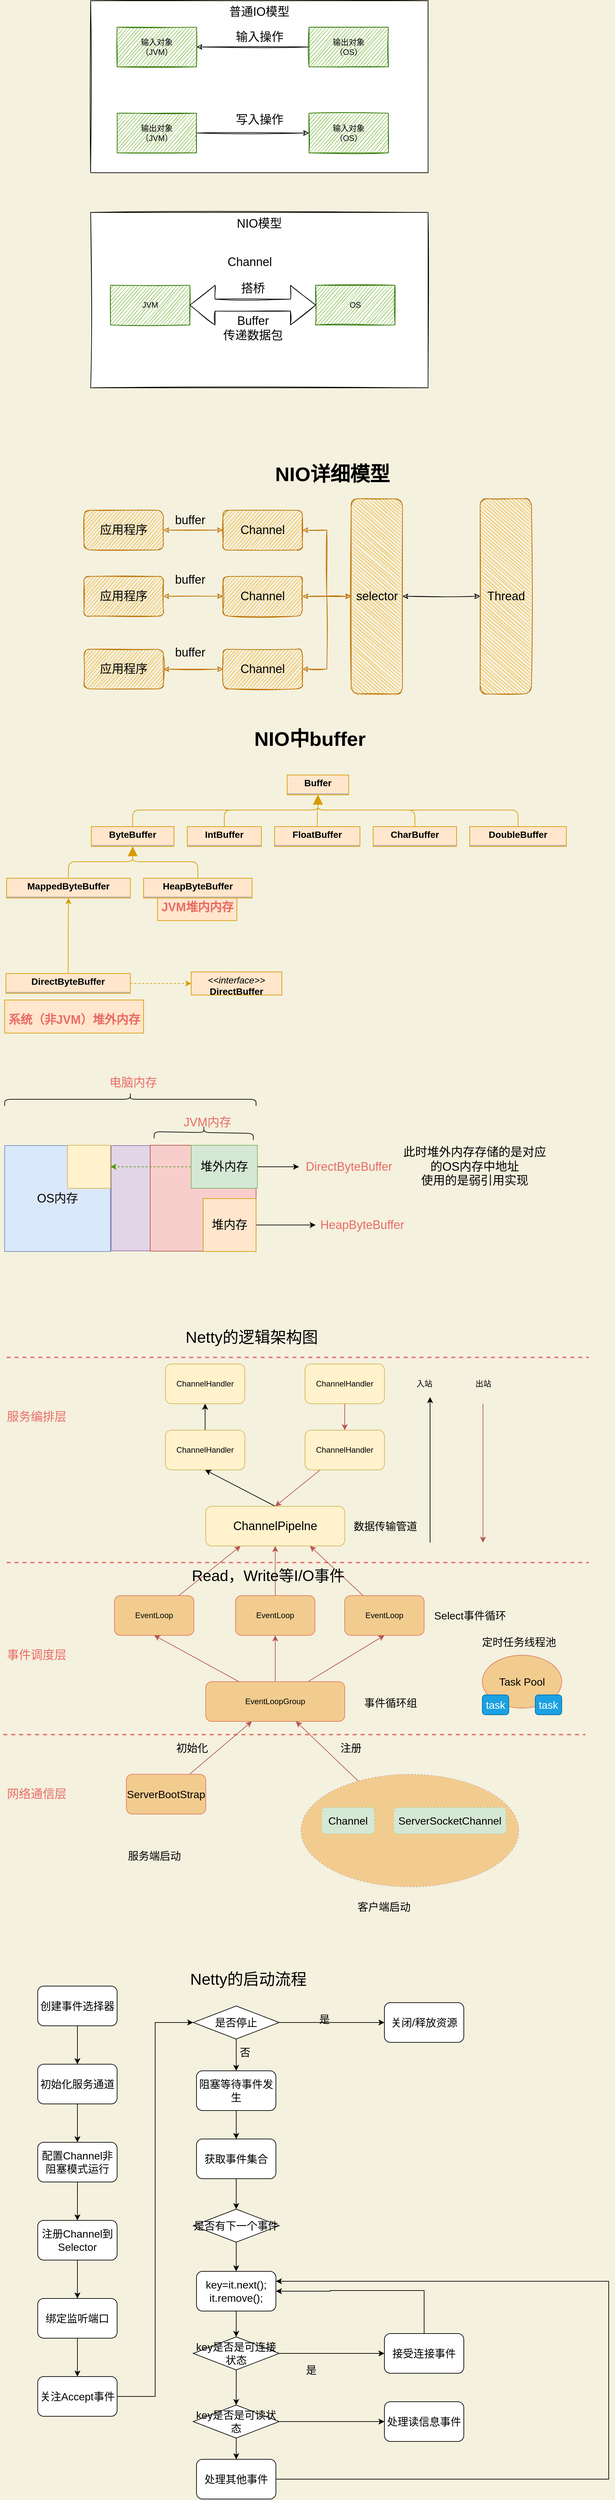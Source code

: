 <mxfile version="19.0.3" type="device"><diagram id="fQZow_T4f2E9j6Ig9WYg" name="第 1 页"><mxGraphModel dx="2889" dy="857" grid="1" gridSize="10" guides="1" tooltips="1" connect="1" arrows="1" fold="1" page="1" pageScale="1" pageWidth="827" pageHeight="1169" background="#F4F1DE" math="0" shadow="0"><root><mxCell id="0"/><mxCell id="1" parent="0"/><mxCell id="vUKK34c6OxPMg2ZiA1aY-47" value="NIO模型" style="rounded=0;whiteSpace=wrap;html=1;labelBackgroundColor=none;labelBorderColor=none;sketch=1;fontFamily=Helvetica;fontSize=18;fontColor=#000000;fillColor=default;gradientColor=#ffffff;verticalAlign=top;" parent="1" vertex="1"><mxGeometry x="-233" y="430" width="510" height="265" as="geometry"/></mxCell><mxCell id="vUKK34c6OxPMg2ZiA1aY-34" value="普通IO模型" style="rounded=0;whiteSpace=wrap;html=1;labelBackgroundColor=none;labelBorderColor=none;sketch=1;fontFamily=Helvetica;fontSize=18;fontColor=#000000;fillColor=default;gradientColor=#ffffff;verticalAlign=top;" parent="1" vertex="1"><mxGeometry x="-233" y="110" width="510" height="260" as="geometry"/></mxCell><mxCell id="vUKK34c6OxPMg2ZiA1aY-24" value="&lt;font color=&quot;#000000&quot;&gt;输入对象&lt;br&gt;（JVM）&lt;br&gt;&lt;/font&gt;" style="whiteSpace=wrap;html=1;sketch=1;fillColor=#60a917;strokeColor=#2D7600;fontColor=#ffffff;" parent="1" vertex="1"><mxGeometry x="-193" y="150" width="120" height="60" as="geometry"/></mxCell><mxCell id="vUKK34c6OxPMg2ZiA1aY-26" value="&lt;font color=&quot;#000000&quot;&gt;输入对象&lt;br&gt;（OS）&lt;br&gt;&lt;/font&gt;" style="whiteSpace=wrap;html=1;sketch=1;fillColor=#60a917;strokeColor=#2D7600;fontColor=#ffffff;" parent="1" vertex="1"><mxGeometry x="97" y="280" width="120" height="60" as="geometry"/></mxCell><mxCell id="vUKK34c6OxPMg2ZiA1aY-31" style="edgeStyle=orthogonalEdgeStyle;rounded=0;sketch=1;orthogonalLoop=1;jettySize=auto;html=1;entryX=0;entryY=0.5;entryDx=0;entryDy=0;fontFamily=Helvetica;fontColor=#000000;" parent="1" source="vUKK34c6OxPMg2ZiA1aY-27" target="vUKK34c6OxPMg2ZiA1aY-26" edge="1"><mxGeometry relative="1" as="geometry"/></mxCell><mxCell id="vUKK34c6OxPMg2ZiA1aY-27" value="输出对象&lt;br&gt;（JVM）" style="whiteSpace=wrap;html=1;sketch=1;fillColor=#60a917;strokeColor=#2D7600;fontColor=#000000;fontFamily=Helvetica;verticalAlign=middle;labelBorderColor=none;labelBackgroundColor=none;" parent="1" vertex="1"><mxGeometry x="-193" y="280" width="120" height="60" as="geometry"/></mxCell><mxCell id="vUKK34c6OxPMg2ZiA1aY-29" style="edgeStyle=orthogonalEdgeStyle;rounded=0;sketch=1;orthogonalLoop=1;jettySize=auto;html=1;fontFamily=Helvetica;fontColor=#000000;" parent="1" source="vUKK34c6OxPMg2ZiA1aY-28" target="vUKK34c6OxPMg2ZiA1aY-24" edge="1"><mxGeometry relative="1" as="geometry"/></mxCell><mxCell id="vUKK34c6OxPMg2ZiA1aY-28" value="&lt;font color=&quot;#000000&quot;&gt;输出对象&lt;br&gt;（OS）&lt;br&gt;&lt;/font&gt;" style="whiteSpace=wrap;html=1;sketch=1;fillColor=#60a917;strokeColor=#2D7600;fontColor=#ffffff;" parent="1" vertex="1"><mxGeometry x="97" y="150" width="120" height="60" as="geometry"/></mxCell><mxCell id="vUKK34c6OxPMg2ZiA1aY-32" value="输入操作" style="text;html=1;align=center;verticalAlign=middle;resizable=0;points=[];autosize=1;strokeColor=none;fillColor=none;fontSize=18;fontFamily=Helvetica;fontColor=#000000;" parent="1" vertex="1"><mxGeometry x="-23" y="150" width="90" height="30" as="geometry"/></mxCell><mxCell id="vUKK34c6OxPMg2ZiA1aY-33" value="写入操作" style="text;html=1;align=center;verticalAlign=middle;resizable=0;points=[];autosize=1;strokeColor=none;fillColor=none;fontSize=18;fontFamily=Helvetica;fontColor=#000000;" parent="1" vertex="1"><mxGeometry x="-23" y="275" width="90" height="30" as="geometry"/></mxCell><mxCell id="vUKK34c6OxPMg2ZiA1aY-36" value="&lt;font color=&quot;#000000&quot;&gt;JVM&lt;br&gt;&lt;/font&gt;" style="whiteSpace=wrap;html=1;sketch=1;fillColor=#60a917;strokeColor=#2D7600;fontColor=#ffffff;" parent="1" vertex="1"><mxGeometry x="-203" y="540" width="120" height="60" as="geometry"/></mxCell><mxCell id="vUKK34c6OxPMg2ZiA1aY-38" style="edgeStyle=orthogonalEdgeStyle;rounded=0;sketch=1;orthogonalLoop=1;jettySize=auto;html=1;entryX=0;entryY=0.5;entryDx=0;entryDy=0;fontFamily=Helvetica;fontColor=#000000;" parent="1" edge="1"><mxGeometry relative="1" as="geometry"><mxPoint x="210" y="650" as="sourcePoint"/></mxGeometry></mxCell><mxCell id="vUKK34c6OxPMg2ZiA1aY-41" value="&lt;font color=&quot;#000000&quot;&gt;OS&lt;br&gt;&lt;/font&gt;" style="whiteSpace=wrap;html=1;sketch=1;fillColor=#60a917;strokeColor=#2D7600;fontColor=#ffffff;" parent="1" vertex="1"><mxGeometry x="107" y="540" width="120" height="60" as="geometry"/></mxCell><mxCell id="vUKK34c6OxPMg2ZiA1aY-42" value="Channel" style="text;html=1;align=center;verticalAlign=middle;resizable=0;points=[];autosize=1;strokeColor=none;fillColor=none;fontSize=18;fontFamily=Helvetica;fontColor=#000000;" parent="1" vertex="1"><mxGeometry x="-33" y="490" width="80" height="30" as="geometry"/></mxCell><mxCell id="vUKK34c6OxPMg2ZiA1aY-44" value="" style="shape=doubleArrow;whiteSpace=wrap;html=1;labelBackgroundColor=none;labelBorderColor=none;sketch=1;fontFamily=Helvetica;fontSize=18;fontColor=#000000;fillColor=default;gradientColor=#ffffff;" parent="1" vertex="1"><mxGeometry x="-83" y="540" width="190" height="60" as="geometry"/></mxCell><mxCell id="vUKK34c6OxPMg2ZiA1aY-45" value="Buffer&lt;br&gt;传递数据包" style="text;html=1;align=center;verticalAlign=middle;resizable=0;points=[];autosize=1;strokeColor=none;fillColor=none;fontSize=18;fontFamily=Helvetica;fontColor=#000000;" parent="1" vertex="1"><mxGeometry x="-43" y="580" width="110" height="50" as="geometry"/></mxCell><mxCell id="vUKK34c6OxPMg2ZiA1aY-46" value="搭桥" style="text;html=1;align=center;verticalAlign=middle;resizable=0;points=[];autosize=1;strokeColor=none;fillColor=none;fontSize=18;fontFamily=Helvetica;fontColor=#000000;" parent="1" vertex="1"><mxGeometry x="-13" y="530" width="50" height="30" as="geometry"/></mxCell><mxCell id="vUKK34c6OxPMg2ZiA1aY-68" style="edgeStyle=orthogonalEdgeStyle;rounded=0;sketch=1;orthogonalLoop=1;jettySize=auto;html=1;shadow=0;fontFamily=Helvetica;fontSize=18;fontColor=#000000;startArrow=classic;startFill=1;fillColor=#f0a30a;strokeColor=#BD7000;" parent="1" source="vUKK34c6OxPMg2ZiA1aY-48" target="vUKK34c6OxPMg2ZiA1aY-51" edge="1"><mxGeometry relative="1" as="geometry"/></mxCell><mxCell id="vUKK34c6OxPMg2ZiA1aY-48" value="Channel" style="rounded=1;whiteSpace=wrap;html=1;labelBackgroundColor=none;labelBorderColor=none;sketch=1;fontFamily=Helvetica;fontSize=18;fontColor=#000000;fillColor=#f0a30a;strokeColor=#BD7000;" parent="1" vertex="1"><mxGeometry x="-33" y="880" width="120" height="60" as="geometry"/></mxCell><mxCell id="vUKK34c6OxPMg2ZiA1aY-69" style="edgeStyle=orthogonalEdgeStyle;rounded=0;sketch=1;orthogonalLoop=1;jettySize=auto;html=1;entryX=0.5;entryY=1;entryDx=0;entryDy=0;shadow=0;fontFamily=Helvetica;fontSize=18;fontColor=#000000;startArrow=classic;startFill=1;fillColor=#f0a30a;strokeColor=#BD7000;" parent="1" source="vUKK34c6OxPMg2ZiA1aY-49" target="vUKK34c6OxPMg2ZiA1aY-51" edge="1"><mxGeometry relative="1" as="geometry"/></mxCell><mxCell id="vUKK34c6OxPMg2ZiA1aY-49" value="&lt;span&gt;Channel&lt;/span&gt;" style="rounded=1;whiteSpace=wrap;html=1;labelBackgroundColor=none;labelBorderColor=none;sketch=1;fontFamily=Helvetica;fontSize=18;fontColor=#000000;fillColor=#f0a30a;strokeColor=#BD7000;" parent="1" vertex="1"><mxGeometry x="-33" y="980" width="120" height="60" as="geometry"/></mxCell><mxCell id="vUKK34c6OxPMg2ZiA1aY-70" style="edgeStyle=orthogonalEdgeStyle;rounded=0;sketch=1;orthogonalLoop=1;jettySize=auto;html=1;entryX=0.5;entryY=1;entryDx=0;entryDy=0;shadow=0;fontFamily=Helvetica;fontSize=18;fontColor=#000000;startArrow=classic;startFill=1;fillColor=#f0a30a;strokeColor=#BD7000;" parent="1" source="vUKK34c6OxPMg2ZiA1aY-50" target="vUKK34c6OxPMg2ZiA1aY-51" edge="1"><mxGeometry relative="1" as="geometry"/></mxCell><mxCell id="vUKK34c6OxPMg2ZiA1aY-50" value="&lt;span&gt;Channel&lt;/span&gt;" style="rounded=1;whiteSpace=wrap;html=1;labelBackgroundColor=none;labelBorderColor=none;sketch=1;fontFamily=Helvetica;fontSize=18;fontColor=#000000;fillColor=#f0a30a;strokeColor=#BD7000;" parent="1" vertex="1"><mxGeometry x="-33" y="1090" width="120" height="60" as="geometry"/></mxCell><mxCell id="vUKK34c6OxPMg2ZiA1aY-95" style="edgeStyle=orthogonalEdgeStyle;rounded=0;sketch=1;orthogonalLoop=1;jettySize=auto;html=1;shadow=0;fontFamily=Helvetica;fontSize=18;fontColor=#000000;startArrow=classic;startFill=1;" parent="1" source="vUKK34c6OxPMg2ZiA1aY-51" target="vUKK34c6OxPMg2ZiA1aY-94" edge="1"><mxGeometry relative="1" as="geometry"/></mxCell><mxCell id="vUKK34c6OxPMg2ZiA1aY-51" value="selector" style="rounded=1;whiteSpace=wrap;html=1;labelBackgroundColor=none;labelBorderColor=none;sketch=1;fontFamily=Helvetica;fontSize=18;fontColor=#000000;fillColor=#f0a30a;rotation=90;horizontal=0;strokeColor=#BD7000;" parent="1" vertex="1"><mxGeometry x="52" y="971.25" width="295" height="77.5" as="geometry"/></mxCell><mxCell id="vUKK34c6OxPMg2ZiA1aY-65" style="edgeStyle=orthogonalEdgeStyle;rounded=0;sketch=1;orthogonalLoop=1;jettySize=auto;html=1;entryX=0;entryY=0.5;entryDx=0;entryDy=0;fontFamily=Helvetica;fontSize=18;fontColor=#000000;shadow=0;startArrow=classic;startFill=1;fillColor=#f0a30a;strokeColor=#BD7000;" parent="1" source="vUKK34c6OxPMg2ZiA1aY-54" target="vUKK34c6OxPMg2ZiA1aY-48" edge="1"><mxGeometry relative="1" as="geometry"/></mxCell><mxCell id="vUKK34c6OxPMg2ZiA1aY-54" value="应用程序" style="rounded=1;whiteSpace=wrap;html=1;labelBackgroundColor=none;labelBorderColor=none;sketch=1;fontFamily=Helvetica;fontSize=18;fontColor=#000000;fillColor=#f0a30a;strokeColor=#BD7000;" parent="1" vertex="1"><mxGeometry x="-243" y="880" width="120" height="60" as="geometry"/></mxCell><mxCell id="vUKK34c6OxPMg2ZiA1aY-66" style="edgeStyle=orthogonalEdgeStyle;rounded=0;sketch=1;orthogonalLoop=1;jettySize=auto;html=1;entryX=0;entryY=0.5;entryDx=0;entryDy=0;shadow=0;fontFamily=Helvetica;fontSize=18;fontColor=#000000;startArrow=classic;startFill=1;fillColor=#f0a30a;strokeColor=#BD7000;" parent="1" source="vUKK34c6OxPMg2ZiA1aY-55" target="vUKK34c6OxPMg2ZiA1aY-49" edge="1"><mxGeometry relative="1" as="geometry"/></mxCell><mxCell id="vUKK34c6OxPMg2ZiA1aY-55" value="&lt;span&gt;应用程序&lt;/span&gt;" style="rounded=1;whiteSpace=wrap;html=1;labelBackgroundColor=none;labelBorderColor=none;sketch=1;fontFamily=Helvetica;fontSize=18;fontColor=#000000;fillColor=#f0a30a;strokeColor=#BD7000;" parent="1" vertex="1"><mxGeometry x="-243" y="980" width="120" height="60" as="geometry"/></mxCell><mxCell id="vUKK34c6OxPMg2ZiA1aY-67" style="edgeStyle=orthogonalEdgeStyle;rounded=0;sketch=1;orthogonalLoop=1;jettySize=auto;html=1;entryX=0;entryY=0.5;entryDx=0;entryDy=0;shadow=0;fontFamily=Helvetica;fontSize=18;fontColor=#000000;startArrow=classic;startFill=1;fillColor=#f0a30a;strokeColor=#BD7000;" parent="1" source="vUKK34c6OxPMg2ZiA1aY-56" target="vUKK34c6OxPMg2ZiA1aY-50" edge="1"><mxGeometry relative="1" as="geometry"/></mxCell><mxCell id="vUKK34c6OxPMg2ZiA1aY-56" value="&lt;span&gt;应用程序&lt;/span&gt;" style="rounded=1;whiteSpace=wrap;html=1;labelBackgroundColor=none;labelBorderColor=none;sketch=1;fontFamily=Helvetica;fontSize=18;fontColor=#000000;fillColor=#f0a30a;strokeColor=#BD7000;" parent="1" vertex="1"><mxGeometry x="-243" y="1090" width="120" height="60" as="geometry"/></mxCell><mxCell id="vUKK34c6OxPMg2ZiA1aY-94" value="Thread" style="rounded=1;whiteSpace=wrap;html=1;labelBackgroundColor=none;labelBorderColor=none;sketch=1;fontFamily=Helvetica;fontSize=18;fontColor=#000000;fillColor=#f0a30a;rotation=90;horizontal=0;strokeColor=#BD7000;" parent="1" vertex="1"><mxGeometry x="247" y="971.25" width="295" height="77.5" as="geometry"/></mxCell><mxCell id="vUKK34c6OxPMg2ZiA1aY-96" value="&lt;b&gt;&lt;font style=&quot;font-size: 30px&quot;&gt;NIO详细模型&lt;/font&gt;&lt;/b&gt;" style="text;html=1;align=center;verticalAlign=middle;resizable=0;points=[];autosize=1;strokeColor=none;fillColor=none;fontSize=18;fontFamily=Helvetica;fontColor=#000000;" parent="1" vertex="1"><mxGeometry x="37" y="810" width="190" height="30" as="geometry"/></mxCell><mxCell id="vUKK34c6OxPMg2ZiA1aY-97" value="buffer" style="text;html=1;align=center;verticalAlign=middle;resizable=0;points=[];autosize=1;strokeColor=none;fillColor=none;fontSize=18;fontFamily=Helvetica;fontColor=#000000;" parent="1" vertex="1"><mxGeometry x="-113" y="880" width="60" height="30" as="geometry"/></mxCell><mxCell id="vUKK34c6OxPMg2ZiA1aY-98" value="buffer" style="text;html=1;align=center;verticalAlign=middle;resizable=0;points=[];autosize=1;strokeColor=none;fillColor=none;fontSize=18;fontFamily=Helvetica;fontColor=#000000;" parent="1" vertex="1"><mxGeometry x="-113" y="970" width="60" height="30" as="geometry"/></mxCell><mxCell id="vUKK34c6OxPMg2ZiA1aY-99" value="buffer" style="text;html=1;align=center;verticalAlign=middle;resizable=0;points=[];autosize=1;strokeColor=none;fillColor=none;fontSize=18;fontFamily=Helvetica;fontColor=#000000;" parent="1" vertex="1"><mxGeometry x="-113" y="1080" width="60" height="30" as="geometry"/></mxCell><mxCell id="VZjltaPB6JcQlwHeA4rD-31" value="&lt;font style=&quot;font-size: 30px;&quot;&gt;&lt;b&gt;NIO中buffer&lt;/b&gt;&lt;/font&gt;" style="text;html=1;align=center;verticalAlign=middle;resizable=0;points=[];autosize=1;strokeColor=none;fillColor=none;" parent="1" vertex="1"><mxGeometry x="8" y="1210" width="180" height="30" as="geometry"/></mxCell><mxCell id="VZjltaPB6JcQlwHeA4rD-32" value="&lt;font color=&quot;#ea6b66&quot; style=&quot;font-size: 18px;&quot;&gt;&lt;b&gt;JVM堆内内存&lt;/b&gt;&lt;/font&gt;" style="text;html=1;align=center;verticalAlign=middle;resizable=0;points=[];autosize=1;strokeColor=#d79b00;fillColor=#ffe6cc;fontSize=30;" parent="1" vertex="1"><mxGeometry x="-132" y="1450" width="120" height="50" as="geometry"/></mxCell><mxCell id="VZjltaPB6JcQlwHeA4rD-35" value="&lt;p style=&quot;margin:0px;margin-top:4px;text-align:center;&quot;&gt;&lt;b&gt;Buffer&lt;/b&gt;&lt;/p&gt;&lt;hr size=&quot;1&quot;/&gt;" style="verticalAlign=top;align=left;overflow=fill;fontSize=14;fontFamily=Helvetica;html=1;rounded=0;shadow=0;comic=0;labelBackgroundColor=none;strokeWidth=1;fillColor=#ffe6cc;strokeColor=#d79b00;" parent="1" vertex="1"><mxGeometry x="64" y="1280" width="93" height="30" as="geometry"/></mxCell><mxCell id="VZjltaPB6JcQlwHeA4rD-36" value="&lt;p style=&quot;margin:0px;margin-top:4px;text-align:center;&quot;&gt;&lt;b&gt;ByteBuffer&lt;/b&gt;&lt;/p&gt;&lt;hr size=&quot;1&quot;/&gt;" style="verticalAlign=top;align=left;overflow=fill;fontSize=14;fontFamily=Helvetica;html=1;rounded=0;shadow=0;comic=0;labelBackgroundColor=none;strokeWidth=1;fillColor=#ffe6cc;strokeColor=#d79b00;" parent="1" vertex="1"><mxGeometry x="-232" y="1358" width="125" height="30" as="geometry"/></mxCell><mxCell id="VZjltaPB6JcQlwHeA4rD-37" value="&lt;p style=&quot;margin:0px;margin-top:4px;text-align:center;&quot;&gt;&lt;b&gt;CharBuffer&lt;/b&gt;&lt;/p&gt;&lt;hr size=&quot;1&quot;/&gt;" style="verticalAlign=top;align=left;overflow=fill;fontSize=14;fontFamily=Helvetica;html=1;rounded=0;shadow=0;comic=0;labelBackgroundColor=none;strokeWidth=1;fillColor=#ffe6cc;strokeColor=#d79b00;" parent="1" vertex="1"><mxGeometry x="194" y="1358" width="126" height="30" as="geometry"/></mxCell><mxCell id="VZjltaPB6JcQlwHeA4rD-38" value="&lt;p style=&quot;margin:0px;margin-top:4px;text-align:center;&quot;&gt;&lt;i&gt;&amp;lt;&amp;lt;interface&amp;gt;&amp;gt;&lt;/i&gt;&lt;br/&gt;&lt;b&gt;DirectBuffer&lt;/b&gt;&lt;/p&gt;&lt;hr size=&quot;1&quot;/&gt;" style="verticalAlign=top;align=left;overflow=fill;fontSize=14;fontFamily=Helvetica;html=1;rounded=0;shadow=0;comic=0;labelBackgroundColor=none;strokeWidth=1;fillColor=#ffe6cc;strokeColor=#d79b00;" parent="1" vertex="1"><mxGeometry x="-81" y="1577.5" width="137" height="35" as="geometry"/></mxCell><mxCell id="VZjltaPB6JcQlwHeA4rD-56" style="edgeStyle=orthogonalEdgeStyle;rounded=0;orthogonalLoop=1;jettySize=auto;html=1;entryX=0.5;entryY=1;entryDx=0;entryDy=0;fontSize=18;fontColor=#EA6B66;fillColor=#ffe6cc;strokeColor=#d79b00;" parent="1" source="VZjltaPB6JcQlwHeA4rD-39" target="VZjltaPB6JcQlwHeA4rD-44" edge="1"><mxGeometry relative="1" as="geometry"/></mxCell><mxCell id="VZjltaPB6JcQlwHeA4rD-57" style="edgeStyle=orthogonalEdgeStyle;rounded=0;orthogonalLoop=1;jettySize=auto;html=1;entryX=0;entryY=0.5;entryDx=0;entryDy=0;fontSize=18;fontColor=#EA6B66;dashed=1;strokeColor=#d79b00;fillColor=#ffe6cc;" parent="1" source="VZjltaPB6JcQlwHeA4rD-39" target="VZjltaPB6JcQlwHeA4rD-38" edge="1"><mxGeometry relative="1" as="geometry"/></mxCell><mxCell id="VZjltaPB6JcQlwHeA4rD-39" value="&lt;p style=&quot;margin:0px;margin-top:4px;text-align:center;&quot;&gt;&lt;b&gt;DirectByteBuffer&lt;/b&gt;&lt;/p&gt;&lt;hr size=&quot;1&quot;/&gt;" style="verticalAlign=top;align=left;overflow=fill;fontSize=14;fontFamily=Helvetica;html=1;rounded=0;shadow=0;comic=0;labelBackgroundColor=none;strokeWidth=1;fillColor=#ffe6cc;strokeColor=#d79b00;" parent="1" vertex="1"><mxGeometry x="-361" y="1580" width="188" height="30" as="geometry"/></mxCell><mxCell id="VZjltaPB6JcQlwHeA4rD-40" value="&lt;p style=&quot;margin:0px;margin-top:4px;text-align:center;&quot;&gt;&lt;b&gt;DoubleBuffer&lt;/b&gt;&lt;/p&gt;&lt;hr size=&quot;1&quot;/&gt;" style="verticalAlign=top;align=left;overflow=fill;fontSize=14;fontFamily=Helvetica;html=1;rounded=0;shadow=0;comic=0;labelBackgroundColor=none;strokeWidth=1;fillColor=#ffe6cc;strokeColor=#d79b00;" parent="1" vertex="1"><mxGeometry x="340" y="1358" width="146" height="30" as="geometry"/></mxCell><mxCell id="VZjltaPB6JcQlwHeA4rD-41" value="&lt;p style=&quot;margin:0px;margin-top:4px;text-align:center;&quot;&gt;&lt;b&gt;FloatBuffer&lt;/b&gt;&lt;/p&gt;&lt;hr size=&quot;1&quot;/&gt;" style="verticalAlign=top;align=left;overflow=fill;fontSize=14;fontFamily=Helvetica;html=1;rounded=0;shadow=0;comic=0;labelBackgroundColor=none;strokeWidth=1;fillColor=#ffe6cc;strokeColor=#d79b00;" parent="1" vertex="1"><mxGeometry x="45" y="1358" width="129" height="30" as="geometry"/></mxCell><mxCell id="VZjltaPB6JcQlwHeA4rD-42" value="&lt;p style=&quot;margin:0px;margin-top:4px;text-align:center;&quot;&gt;&lt;b&gt;HeapByteBuffer&lt;/b&gt;&lt;/p&gt;&lt;hr size=&quot;1&quot;/&gt;" style="verticalAlign=top;align=left;overflow=fill;fontSize=14;fontFamily=Helvetica;html=1;rounded=0;shadow=0;comic=0;labelBackgroundColor=none;strokeWidth=1;fillColor=#ffe6cc;strokeColor=#d79b00;" parent="1" vertex="1"><mxGeometry x="-153" y="1436" width="164" height="30" as="geometry"/></mxCell><mxCell id="VZjltaPB6JcQlwHeA4rD-43" value="&lt;p style=&quot;margin:0px;margin-top:4px;text-align:center;&quot;&gt;&lt;b&gt;IntBuffer&lt;/b&gt;&lt;/p&gt;&lt;hr size=&quot;1&quot;/&gt;" style="verticalAlign=top;align=left;overflow=fill;fontSize=14;fontFamily=Helvetica;html=1;rounded=0;shadow=0;comic=0;labelBackgroundColor=none;strokeWidth=1;fillColor=#ffe6cc;strokeColor=#d79b00;" parent="1" vertex="1"><mxGeometry x="-87" y="1358" width="112" height="30" as="geometry"/></mxCell><mxCell id="VZjltaPB6JcQlwHeA4rD-44" value="&lt;p style=&quot;margin:0px;margin-top:4px;text-align:center;&quot;&gt;&lt;b&gt;MappedByteBuffer&lt;/b&gt;&lt;/p&gt;&lt;hr size=&quot;1&quot;/&gt;" style="verticalAlign=top;align=left;overflow=fill;fontSize=14;fontFamily=Helvetica;html=1;rounded=0;shadow=0;comic=0;labelBackgroundColor=none;strokeWidth=1;fillColor=#ffe6cc;strokeColor=#d79b00;" parent="1" vertex="1"><mxGeometry x="-360" y="1436" width="187" height="30" as="geometry"/></mxCell><mxCell id="VZjltaPB6JcQlwHeA4rD-45" value="" style="html=1;rounded=1;edgeStyle=orthogonalEdgeStyle;dashed=0;startArrow=none;endArrow=block;endSize=12;strokeColor=#d79b00;exitX=0.500;exitY=0.002;exitDx=0;exitDy=0;entryX=0.500;entryY=1.002;entryDx=0;entryDy=0;fillColor=#ffe6cc;" parent="1" source="VZjltaPB6JcQlwHeA4rD-36" target="VZjltaPB6JcQlwHeA4rD-35" edge="1"><mxGeometry width="50" height="50" relative="1" as="geometry"><Array as="points"><mxPoint x="-170" y="1333"/><mxPoint x="110" y="1333"/></Array></mxGeometry></mxCell><mxCell id="VZjltaPB6JcQlwHeA4rD-46" value="" style="html=1;rounded=1;edgeStyle=orthogonalEdgeStyle;dashed=0;startArrow=none;endArrow=block;endSize=12;strokeColor=#d79b00;exitX=0.500;exitY=0.002;exitDx=0;exitDy=0;entryX=0.500;entryY=1.002;entryDx=0;entryDy=0;fillColor=#ffe6cc;" parent="1" source="VZjltaPB6JcQlwHeA4rD-37" target="VZjltaPB6JcQlwHeA4rD-35" edge="1"><mxGeometry width="50" height="50" relative="1" as="geometry"><Array as="points"><mxPoint x="257" y="1333"/><mxPoint x="110" y="1333"/></Array></mxGeometry></mxCell><mxCell id="VZjltaPB6JcQlwHeA4rD-49" value="" style="html=1;rounded=1;edgeStyle=orthogonalEdgeStyle;dashed=0;startArrow=none;endArrow=block;endSize=12;strokeColor=#d79b00;exitX=0.500;exitY=0.002;exitDx=0;exitDy=0;entryX=0.500;entryY=1.002;entryDx=0;entryDy=0;fillColor=#ffe6cc;" parent="1" source="VZjltaPB6JcQlwHeA4rD-40" target="VZjltaPB6JcQlwHeA4rD-35" edge="1"><mxGeometry width="50" height="50" relative="1" as="geometry"><Array as="points"><mxPoint x="413" y="1333"/><mxPoint x="110" y="1333"/></Array></mxGeometry></mxCell><mxCell id="VZjltaPB6JcQlwHeA4rD-50" value="" style="html=1;rounded=1;edgeStyle=orthogonalEdgeStyle;dashed=0;startArrow=none;endArrow=block;endSize=12;strokeColor=#d79b00;exitX=0.500;exitY=0.002;exitDx=0;exitDy=0;entryX=0.500;entryY=1.002;entryDx=0;entryDy=0;fillColor=#ffe6cc;" parent="1" source="VZjltaPB6JcQlwHeA4rD-41" target="VZjltaPB6JcQlwHeA4rD-35" edge="1"><mxGeometry width="50" height="50" relative="1" as="geometry"><Array as="points"><mxPoint x="109" y="1333"/><mxPoint x="110" y="1333"/></Array></mxGeometry></mxCell><mxCell id="VZjltaPB6JcQlwHeA4rD-51" value="" style="html=1;rounded=1;edgeStyle=orthogonalEdgeStyle;dashed=0;startArrow=none;endArrow=block;endSize=12;strokeColor=#d79b00;exitX=0.500;exitY=0.002;exitDx=0;exitDy=0;entryX=0.500;entryY=1.002;entryDx=0;entryDy=0;fillColor=#ffe6cc;" parent="1" source="VZjltaPB6JcQlwHeA4rD-42" target="VZjltaPB6JcQlwHeA4rD-36" edge="1"><mxGeometry width="50" height="50" relative="1" as="geometry"><Array as="points"><mxPoint x="-71" y="1411"/><mxPoint x="-170" y="1411"/></Array></mxGeometry></mxCell><mxCell id="VZjltaPB6JcQlwHeA4rD-52" value="" style="html=1;rounded=1;edgeStyle=orthogonalEdgeStyle;dashed=0;startArrow=none;endArrow=block;endSize=12;strokeColor=#d79b00;exitX=0.500;exitY=0.002;exitDx=0;exitDy=0;entryX=0.500;entryY=1.002;entryDx=0;entryDy=0;fillColor=#ffe6cc;" parent="1" source="VZjltaPB6JcQlwHeA4rD-43" target="VZjltaPB6JcQlwHeA4rD-35" edge="1"><mxGeometry width="50" height="50" relative="1" as="geometry"><Array as="points"><mxPoint x="-31" y="1333"/><mxPoint x="110" y="1333"/></Array></mxGeometry></mxCell><mxCell id="VZjltaPB6JcQlwHeA4rD-53" value="" style="html=1;rounded=1;edgeStyle=orthogonalEdgeStyle;dashed=0;startArrow=none;endArrow=block;endSize=12;strokeColor=#d79b00;exitX=0.500;exitY=0.002;exitDx=0;exitDy=0;entryX=0.500;entryY=1.002;entryDx=0;entryDy=0;fillColor=#ffe6cc;" parent="1" source="VZjltaPB6JcQlwHeA4rD-44" target="VZjltaPB6JcQlwHeA4rD-36" edge="1"><mxGeometry width="50" height="50" relative="1" as="geometry"><Array as="points"><mxPoint x="-266" y="1411"/><mxPoint x="-170" y="1411"/></Array></mxGeometry></mxCell><mxCell id="VZjltaPB6JcQlwHeA4rD-54" value="&lt;font color=&quot;#ea6b66&quot; style=&quot;font-size: 18px;&quot;&gt;&lt;b&gt;系统（非JVM）堆外内存&lt;/b&gt;&lt;/font&gt;" style="text;html=1;align=center;verticalAlign=middle;resizable=0;points=[];autosize=1;strokeColor=#d79b00;fillColor=#ffe6cc;fontSize=30;" parent="1" vertex="1"><mxGeometry x="-363" y="1620" width="210" height="50" as="geometry"/></mxCell><mxCell id="VZjltaPB6JcQlwHeA4rD-58" value="OS内存" style="whiteSpace=wrap;html=1;aspect=fixed;fontSize=18;fillColor=#dae8fc;strokeColor=#6c8ebf;" parent="1" vertex="1"><mxGeometry x="-363" y="1840" width="160" height="160" as="geometry"/></mxCell><mxCell id="VZjltaPB6JcQlwHeA4rD-59" value="" style="rounded=0;whiteSpace=wrap;html=1;fontSize=18;rotation=90;fillColor=#e1d5e7;strokeColor=#9673a6;" parent="1" vertex="1"><mxGeometry x="-251.5" y="1889.5" width="159" height="60" as="geometry"/></mxCell><mxCell id="VZjltaPB6JcQlwHeA4rD-60" value="" style="whiteSpace=wrap;html=1;aspect=fixed;fontSize=18;fillColor=#f8cecc;strokeColor=#b85450;" parent="1" vertex="1"><mxGeometry x="-143" y="1839.5" width="160" height="160" as="geometry"/></mxCell><mxCell id="VZjltaPB6JcQlwHeA4rD-71" style="edgeStyle=orthogonalEdgeStyle;rounded=0;orthogonalLoop=1;jettySize=auto;html=1;fontSize=18;fontColor=#EA6B66;strokeColor=#000000;" parent="1" source="VZjltaPB6JcQlwHeA4rD-61" target="VZjltaPB6JcQlwHeA4rD-70" edge="1"><mxGeometry relative="1" as="geometry"/></mxCell><mxCell id="VZjltaPB6JcQlwHeA4rD-61" value="堆内存" style="whiteSpace=wrap;html=1;aspect=fixed;fontSize=18;fillColor=#ffe6cc;strokeColor=#d79b00;" parent="1" vertex="1"><mxGeometry x="-63" y="1920" width="80" height="80" as="geometry"/></mxCell><mxCell id="VZjltaPB6JcQlwHeA4rD-68" style="edgeStyle=orthogonalEdgeStyle;rounded=0;orthogonalLoop=1;jettySize=auto;html=1;entryX=1;entryY=0.5;entryDx=0;entryDy=0;dashed=1;fontSize=18;fontColor=#EA6B66;strokeColor=#4D9900;" parent="1" source="VZjltaPB6JcQlwHeA4rD-62" target="VZjltaPB6JcQlwHeA4rD-63" edge="1"><mxGeometry relative="1" as="geometry"/></mxCell><mxCell id="VZjltaPB6JcQlwHeA4rD-72" style="edgeStyle=orthogonalEdgeStyle;rounded=0;orthogonalLoop=1;jettySize=auto;html=1;fontSize=18;fontColor=#EA6B66;strokeColor=#000000;" parent="1" source="VZjltaPB6JcQlwHeA4rD-62" target="VZjltaPB6JcQlwHeA4rD-69" edge="1"><mxGeometry relative="1" as="geometry"/></mxCell><mxCell id="VZjltaPB6JcQlwHeA4rD-62" value="堆外内存" style="rounded=0;whiteSpace=wrap;html=1;fontSize=18;fillColor=#d5e8d4;strokeColor=#82b366;" parent="1" vertex="1"><mxGeometry x="-81" y="1839.5" width="100" height="65" as="geometry"/></mxCell><mxCell id="VZjltaPB6JcQlwHeA4rD-63" value="" style="whiteSpace=wrap;html=1;aspect=fixed;fontSize=18;fillColor=#fff2cc;strokeColor=#d6b656;" parent="1" vertex="1"><mxGeometry x="-268" y="1839.5" width="65" height="65" as="geometry"/></mxCell><mxCell id="VZjltaPB6JcQlwHeA4rD-64" value="" style="shape=curlyBracket;whiteSpace=wrap;html=1;rounded=1;fontSize=18;fontColor=#EA6B66;rotation=91;size=0.5;" parent="1" vertex="1"><mxGeometry x="-72" y="1745.26" width="20" height="150" as="geometry"/></mxCell><mxCell id="VZjltaPB6JcQlwHeA4rD-65" value="JVM内存" style="text;html=1;align=center;verticalAlign=middle;resizable=0;points=[];autosize=1;strokeColor=none;fillColor=none;fontSize=18;fontColor=#EA6B66;" parent="1" vertex="1"><mxGeometry x="-102" y="1790" width="90" height="30" as="geometry"/></mxCell><mxCell id="VZjltaPB6JcQlwHeA4rD-66" value="" style="shape=curlyBracket;whiteSpace=wrap;html=1;rounded=1;flipH=1;fontSize=18;fontColor=#EA6B66;rotation=-90;size=0.5;" parent="1" vertex="1"><mxGeometry x="-183" y="1580" width="20" height="380" as="geometry"/></mxCell><mxCell id="VZjltaPB6JcQlwHeA4rD-67" value="电脑内存" style="text;html=1;align=center;verticalAlign=middle;resizable=0;points=[];autosize=1;strokeColor=none;fillColor=none;fontSize=18;fontColor=#EA6B66;" parent="1" vertex="1"><mxGeometry x="-214.5" y="1730" width="90" height="30" as="geometry"/></mxCell><mxCell id="VZjltaPB6JcQlwHeA4rD-69" value="DirectByteBuffer" style="text;html=1;align=center;verticalAlign=middle;resizable=0;points=[];autosize=1;strokeColor=none;fillColor=none;fontSize=18;fontColor=#EA6B66;" parent="1" vertex="1"><mxGeometry x="82" y="1857" width="150" height="30" as="geometry"/></mxCell><mxCell id="VZjltaPB6JcQlwHeA4rD-70" value="HeapByteBuffer" style="text;html=1;align=center;verticalAlign=middle;resizable=0;points=[];autosize=1;strokeColor=none;fillColor=none;fontSize=18;fontColor=#EA6B66;" parent="1" vertex="1"><mxGeometry x="107" y="1945" width="140" height="30" as="geometry"/></mxCell><mxCell id="VZjltaPB6JcQlwHeA4rD-73" value="&lt;font color=&quot;#000000&quot;&gt;此时堆外内存存储的是对应&lt;br&gt;的OS内存中地址&lt;br&gt;使用的是弱引用实现&lt;br&gt;&lt;/font&gt;" style="text;html=1;align=center;verticalAlign=middle;resizable=0;points=[];autosize=1;strokeColor=none;fillColor=none;fontSize=18;fontColor=#EA6B66;" parent="1" vertex="1"><mxGeometry x="232" y="1837" width="230" height="70" as="geometry"/></mxCell><mxCell id="smA__FZhVHu0JNQWIb3M-1" value="ChannelHandler" style="rounded=1;whiteSpace=wrap;html=1;fillColor=#fff2cc;strokeColor=#d6b656;" parent="1" vertex="1"><mxGeometry x="-120" y="2170" width="120" height="60" as="geometry"/></mxCell><mxCell id="smA__FZhVHu0JNQWIb3M-9" style="edgeStyle=orthogonalEdgeStyle;rounded=0;orthogonalLoop=1;jettySize=auto;html=1;entryX=0.5;entryY=0;entryDx=0;entryDy=0;fontSize=18;fillColor=#f8cecc;strokeColor=#b85450;" parent="1" source="smA__FZhVHu0JNQWIb3M-2" target="smA__FZhVHu0JNQWIb3M-4" edge="1"><mxGeometry relative="1" as="geometry"/></mxCell><mxCell id="smA__FZhVHu0JNQWIb3M-2" value="&lt;span style=&quot;&quot;&gt;ChannelHandler&lt;/span&gt;" style="rounded=1;whiteSpace=wrap;html=1;fillColor=#fff2cc;strokeColor=#d6b656;" parent="1" vertex="1"><mxGeometry x="91" y="2170" width="120" height="60" as="geometry"/></mxCell><mxCell id="smA__FZhVHu0JNQWIb3M-20" style="edgeStyle=none;rounded=0;orthogonalLoop=1;jettySize=auto;html=1;entryX=0.5;entryY=1;entryDx=0;entryDy=0;fontSize=16;fontColor=#EA6B66;" parent="1" source="smA__FZhVHu0JNQWIb3M-3" target="smA__FZhVHu0JNQWIb3M-1" edge="1"><mxGeometry relative="1" as="geometry"/></mxCell><mxCell id="smA__FZhVHu0JNQWIb3M-3" value="&lt;span style=&quot;&quot;&gt;ChannelHandler&lt;/span&gt;" style="rounded=1;whiteSpace=wrap;html=1;fillColor=#fff2cc;strokeColor=#d6b656;" parent="1" vertex="1"><mxGeometry x="-120" y="2270" width="120" height="60" as="geometry"/></mxCell><mxCell id="smA__FZhVHu0JNQWIb3M-11" style="rounded=0;orthogonalLoop=1;jettySize=auto;html=1;entryX=0.5;entryY=0;entryDx=0;entryDy=0;fontSize=18;fillColor=#f8cecc;strokeColor=#b85450;" parent="1" source="smA__FZhVHu0JNQWIb3M-4" target="smA__FZhVHu0JNQWIb3M-7" edge="1"><mxGeometry relative="1" as="geometry"/></mxCell><mxCell id="smA__FZhVHu0JNQWIb3M-4" value="&lt;span style=&quot;&quot;&gt;ChannelHandler&lt;/span&gt;" style="rounded=1;whiteSpace=wrap;html=1;fillColor=#fff2cc;strokeColor=#d6b656;" parent="1" vertex="1"><mxGeometry x="91" y="2270" width="120" height="60" as="geometry"/></mxCell><mxCell id="smA__FZhVHu0JNQWIb3M-6" value="&lt;font color=&quot;#ea6b66&quot; style=&quot;font-size: 18px;&quot;&gt;服务编排层&lt;/font&gt;" style="text;html=1;align=center;verticalAlign=middle;resizable=0;points=[];autosize=1;strokeColor=none;fillColor=none;" parent="1" vertex="1"><mxGeometry x="-370" y="2240" width="110" height="20" as="geometry"/></mxCell><mxCell id="smA__FZhVHu0JNQWIb3M-19" style="edgeStyle=none;rounded=0;orthogonalLoop=1;jettySize=auto;html=1;entryX=0.5;entryY=1;entryDx=0;entryDy=0;fontSize=16;fontColor=#EA6B66;exitX=0.5;exitY=0;exitDx=0;exitDy=0;" parent="1" source="smA__FZhVHu0JNQWIb3M-7" target="smA__FZhVHu0JNQWIb3M-3" edge="1"><mxGeometry relative="1" as="geometry"/></mxCell><mxCell id="smA__FZhVHu0JNQWIb3M-7" value="ChannelPipelne" style="rounded=1;whiteSpace=wrap;html=1;fontSize=18;fillColor=#fff2cc;strokeColor=#d6b656;" parent="1" vertex="1"><mxGeometry x="-59" y="2385" width="210" height="60" as="geometry"/></mxCell><mxCell id="smA__FZhVHu0JNQWIb3M-12" value="&lt;font style=&quot;font-size: 16px;&quot;&gt;数据传输管道&lt;/font&gt;" style="text;html=1;align=center;verticalAlign=middle;resizable=0;points=[];autosize=1;strokeColor=none;fillColor=none;fontSize=18;" parent="1" vertex="1"><mxGeometry x="157" y="2400" width="110" height="30" as="geometry"/></mxCell><mxCell id="smA__FZhVHu0JNQWIb3M-21" value="&lt;font color=&quot;#ea6b66&quot;&gt;&lt;span style=&quot;font-size: 18px;&quot;&gt;事件调度层&lt;/span&gt;&lt;/font&gt;" style="text;html=1;align=center;verticalAlign=middle;resizable=0;points=[];autosize=1;strokeColor=none;fillColor=none;" parent="1" vertex="1"><mxGeometry x="-370" y="2600" width="110" height="20" as="geometry"/></mxCell><mxCell id="smA__FZhVHu0JNQWIb3M-23" value="" style="edgeStyle=none;rounded=0;html=1;jettySize=auto;orthogonalLoop=1;strokeColor=#EA6B66;strokeWidth=2;fontColor=#000000;jumpStyle=none;endArrow=none;endFill=0;startArrow=none;dashed=1;fontSize=16;fillColor=#60a917;" parent="1" edge="1"><mxGeometry width="100" relative="1" as="geometry"><mxPoint x="-360" y="2160" as="sourcePoint"/><mxPoint x="520" y="2160" as="targetPoint"/><Array as="points"><mxPoint y="2160"/></Array></mxGeometry></mxCell><mxCell id="smA__FZhVHu0JNQWIb3M-27" value="" style="endArrow=classic;html=1;rounded=1;sketch=0;fontColor=#000000;strokeColor=#000000;fillColor=#F2CC8F;curved=0;" parent="1" edge="1"><mxGeometry width="50" height="50" relative="1" as="geometry"><mxPoint x="280" y="2440" as="sourcePoint"/><mxPoint x="280" y="2220" as="targetPoint"/></mxGeometry></mxCell><mxCell id="smA__FZhVHu0JNQWIb3M-28" value="" style="endArrow=classic;html=1;rounded=1;sketch=0;fontColor=#000000;strokeColor=#B85450;fillColor=#F2CC8F;curved=0;" parent="1" edge="1"><mxGeometry width="50" height="50" relative="1" as="geometry"><mxPoint x="360" y="2230" as="sourcePoint"/><mxPoint x="360" y="2440" as="targetPoint"/></mxGeometry></mxCell><mxCell id="smA__FZhVHu0JNQWIb3M-29" value="&lt;font color=&quot;#000000&quot;&gt;入站&lt;/font&gt;" style="text;html=1;align=center;verticalAlign=middle;resizable=0;points=[];autosize=1;strokeColor=none;fillColor=none;fontColor=#EA6B66;" parent="1" vertex="1"><mxGeometry x="251" y="2190" width="40" height="20" as="geometry"/></mxCell><mxCell id="smA__FZhVHu0JNQWIb3M-30" value="出站" style="text;html=1;align=center;verticalAlign=middle;resizable=0;points=[];autosize=1;strokeColor=none;fillColor=none;fontColor=#000000;" parent="1" vertex="1"><mxGeometry x="340" y="2190" width="40" height="20" as="geometry"/></mxCell><mxCell id="smA__FZhVHu0JNQWIb3M-31" value="" style="edgeStyle=none;rounded=0;html=1;jettySize=auto;orthogonalLoop=1;strokeColor=#EA6B66;strokeWidth=2;fontColor=#000000;jumpStyle=none;endArrow=none;endFill=0;startArrow=none;dashed=1;fontSize=16;fillColor=#60a917;" parent="1" edge="1"><mxGeometry width="100" relative="1" as="geometry"><mxPoint x="-360" y="2470" as="sourcePoint"/><mxPoint x="520" y="2470" as="targetPoint"/><Array as="points"><mxPoint x="14" y="2470"/></Array></mxGeometry></mxCell><mxCell id="smA__FZhVHu0JNQWIb3M-32" value="" style="edgeStyle=none;rounded=0;html=1;jettySize=auto;orthogonalLoop=1;strokeColor=#EA6B66;strokeWidth=2;fontColor=#000000;jumpStyle=none;endArrow=none;endFill=0;startArrow=none;dashed=1;fontSize=16;fillColor=#60a917;" parent="1" edge="1"><mxGeometry width="100" relative="1" as="geometry"><mxPoint x="-365" y="2730" as="sourcePoint"/><mxPoint x="515" y="2730" as="targetPoint"/><Array as="points"><mxPoint x="-5" y="2730"/></Array></mxGeometry></mxCell><mxCell id="smA__FZhVHu0JNQWIb3M-42" style="edgeStyle=none;rounded=1;sketch=0;orthogonalLoop=1;jettySize=auto;html=1;entryX=0.25;entryY=1;entryDx=0;entryDy=0;fontColor=#000000;strokeColor=#B85450;fillColor=#F2CC8F;" parent="1" source="smA__FZhVHu0JNQWIb3M-33" target="smA__FZhVHu0JNQWIb3M-7" edge="1"><mxGeometry relative="1" as="geometry"/></mxCell><mxCell id="smA__FZhVHu0JNQWIb3M-33" value="EventLoop" style="rounded=1;whiteSpace=wrap;html=1;sketch=0;fontColor=#000000;strokeColor=#E07A5F;fillColor=#F2CC8F;" parent="1" vertex="1"><mxGeometry x="-197" y="2520" width="120" height="60" as="geometry"/></mxCell><mxCell id="smA__FZhVHu0JNQWIb3M-43" style="edgeStyle=none;rounded=1;sketch=0;orthogonalLoop=1;jettySize=auto;html=1;entryX=0.5;entryY=1;entryDx=0;entryDy=0;fontColor=#000000;strokeColor=#B85450;fillColor=#F2CC8F;" parent="1" source="smA__FZhVHu0JNQWIb3M-35" target="smA__FZhVHu0JNQWIb3M-7" edge="1"><mxGeometry relative="1" as="geometry"/></mxCell><mxCell id="smA__FZhVHu0JNQWIb3M-35" value="&lt;span style=&quot;&quot;&gt;EventLoop&lt;/span&gt;" style="rounded=1;whiteSpace=wrap;html=1;sketch=0;fontColor=#000000;strokeColor=#E07A5F;fillColor=#F2CC8F;" parent="1" vertex="1"><mxGeometry x="-14" y="2520" width="120" height="60" as="geometry"/></mxCell><mxCell id="smA__FZhVHu0JNQWIb3M-44" style="edgeStyle=none;rounded=1;sketch=0;orthogonalLoop=1;jettySize=auto;html=1;entryX=0.75;entryY=1;entryDx=0;entryDy=0;fontColor=#000000;strokeColor=#B85450;fillColor=#F2CC8F;" parent="1" source="smA__FZhVHu0JNQWIb3M-36" target="smA__FZhVHu0JNQWIb3M-7" edge="1"><mxGeometry relative="1" as="geometry"/></mxCell><mxCell id="smA__FZhVHu0JNQWIb3M-36" value="&lt;span style=&quot;&quot;&gt;EventLoop&lt;/span&gt;" style="rounded=1;whiteSpace=wrap;html=1;sketch=0;fontColor=#000000;strokeColor=#E07A5F;fillColor=#F2CC8F;" parent="1" vertex="1"><mxGeometry x="151" y="2520" width="120" height="60" as="geometry"/></mxCell><mxCell id="smA__FZhVHu0JNQWIb3M-39" style="edgeStyle=none;rounded=1;sketch=0;orthogonalLoop=1;jettySize=auto;html=1;entryX=0.5;entryY=1;entryDx=0;entryDy=0;fontColor=#000000;strokeColor=#B85450;fillColor=#F2CC8F;" parent="1" source="smA__FZhVHu0JNQWIb3M-37" target="smA__FZhVHu0JNQWIb3M-33" edge="1"><mxGeometry relative="1" as="geometry"/></mxCell><mxCell id="smA__FZhVHu0JNQWIb3M-40" value="" style="edgeStyle=none;rounded=1;sketch=0;orthogonalLoop=1;jettySize=auto;html=1;fontColor=#000000;strokeColor=#B85450;fillColor=#F2CC8F;" parent="1" source="smA__FZhVHu0JNQWIb3M-37" target="smA__FZhVHu0JNQWIb3M-35" edge="1"><mxGeometry relative="1" as="geometry"/></mxCell><mxCell id="smA__FZhVHu0JNQWIb3M-41" style="edgeStyle=none;rounded=1;sketch=0;orthogonalLoop=1;jettySize=auto;html=1;entryX=0.5;entryY=1;entryDx=0;entryDy=0;fontColor=#000000;strokeColor=#B85450;fillColor=#F2CC8F;" parent="1" source="smA__FZhVHu0JNQWIb3M-37" target="smA__FZhVHu0JNQWIb3M-36" edge="1"><mxGeometry relative="1" as="geometry"/></mxCell><mxCell id="smA__FZhVHu0JNQWIb3M-37" value="EventLoopGroup" style="rounded=1;whiteSpace=wrap;html=1;sketch=0;fontColor=#000000;strokeColor=#E07A5F;fillColor=#F2CC8F;" parent="1" vertex="1"><mxGeometry x="-59" y="2650" width="210" height="60" as="geometry"/></mxCell><mxCell id="smA__FZhVHu0JNQWIb3M-45" value="&lt;font style=&quot;font-size: 23px;&quot;&gt;Read，Write等I/O事件&lt;/font&gt;" style="text;html=1;align=center;verticalAlign=middle;resizable=0;points=[];autosize=1;strokeColor=none;fillColor=none;fontColor=#000000;" parent="1" vertex="1"><mxGeometry x="-90" y="2480" width="250" height="20" as="geometry"/></mxCell><mxCell id="smA__FZhVHu0JNQWIb3M-46" value="&lt;font style=&quot;font-size: 16px;&quot;&gt;事件循环组&lt;/font&gt;" style="text;html=1;align=center;verticalAlign=middle;resizable=0;points=[];autosize=1;strokeColor=none;fillColor=none;fontSize=23;fontColor=#000000;" parent="1" vertex="1"><mxGeometry x="170" y="2660" width="100" height="40" as="geometry"/></mxCell><mxCell id="smA__FZhVHu0JNQWIb3M-47" value="Select事件循环" style="text;html=1;align=center;verticalAlign=middle;resizable=0;points=[];autosize=1;strokeColor=none;fillColor=none;fontSize=16;fontColor=#000000;" parent="1" vertex="1"><mxGeometry x="280" y="2540" width="120" height="20" as="geometry"/></mxCell><mxCell id="smA__FZhVHu0JNQWIb3M-48" value="Task&amp;nbsp;Pool" style="ellipse;whiteSpace=wrap;html=1;rounded=0;sketch=0;fontSize=16;fontColor=#000000;strokeColor=#E07A5F;fillColor=#F2CC8F;" parent="1" vertex="1"><mxGeometry x="359" y="2610" width="120" height="80" as="geometry"/></mxCell><mxCell id="smA__FZhVHu0JNQWIb3M-49" value="定时任务线程池" style="text;html=1;align=center;verticalAlign=middle;resizable=0;points=[];autosize=1;strokeColor=none;fillColor=none;fontSize=16;fontColor=#000000;" parent="1" vertex="1"><mxGeometry x="349" y="2580" width="130" height="20" as="geometry"/></mxCell><mxCell id="smA__FZhVHu0JNQWIb3M-51" value="task" style="rounded=1;whiteSpace=wrap;html=1;sketch=0;fontSize=16;fontColor=#ffffff;strokeColor=#006EAF;fillColor=#1ba1e2;" parent="1" vertex="1"><mxGeometry x="359" y="2670" width="40" height="30" as="geometry"/></mxCell><mxCell id="smA__FZhVHu0JNQWIb3M-52" value="task" style="rounded=1;whiteSpace=wrap;html=1;sketch=0;fontSize=16;fontColor=#ffffff;strokeColor=#006EAF;fillColor=#1ba1e2;" parent="1" vertex="1"><mxGeometry x="439" y="2670" width="40" height="30" as="geometry"/></mxCell><mxCell id="smA__FZhVHu0JNQWIb3M-53" value="&lt;font color=&quot;#ea6b66&quot;&gt;&lt;span style=&quot;font-size: 18px;&quot;&gt;网络通信层&lt;/span&gt;&lt;/font&gt;" style="text;html=1;align=center;verticalAlign=middle;resizable=0;points=[];autosize=1;strokeColor=none;fillColor=none;" parent="1" vertex="1"><mxGeometry x="-370" y="2810" width="110" height="20" as="geometry"/></mxCell><mxCell id="smA__FZhVHu0JNQWIb3M-55" style="edgeStyle=none;rounded=1;sketch=0;orthogonalLoop=1;jettySize=auto;html=1;fontSize=16;fontColor=#000000;strokeColor=#B85450;fillColor=#F2CC8F;" parent="1" source="smA__FZhVHu0JNQWIb3M-54" target="smA__FZhVHu0JNQWIb3M-37" edge="1"><mxGeometry relative="1" as="geometry"/></mxCell><mxCell id="smA__FZhVHu0JNQWIb3M-54" value="ServerBootStrap" style="rounded=1;whiteSpace=wrap;html=1;sketch=0;fontSize=16;fontColor=#000000;strokeColor=#E07A5F;fillColor=#F2CC8F;" parent="1" vertex="1"><mxGeometry x="-179" y="2790" width="120" height="60" as="geometry"/></mxCell><mxCell id="smA__FZhVHu0JNQWIb3M-56" value="初始化" style="text;html=1;align=center;verticalAlign=middle;resizable=0;points=[];autosize=1;strokeColor=none;fillColor=none;fontSize=16;fontColor=#000000;" parent="1" vertex="1"><mxGeometry x="-110" y="2740" width="60" height="20" as="geometry"/></mxCell><mxCell id="smA__FZhVHu0JNQWIb3M-60" style="edgeStyle=none;rounded=1;sketch=0;orthogonalLoop=1;jettySize=auto;html=1;fontSize=16;fontColor=#000000;strokeColor=#B85450;fillColor=#F2CC8F;" parent="1" source="smA__FZhVHu0JNQWIb3M-57" target="smA__FZhVHu0JNQWIb3M-37" edge="1"><mxGeometry relative="1" as="geometry"/></mxCell><mxCell id="smA__FZhVHu0JNQWIb3M-57" value="" style="ellipse;whiteSpace=wrap;html=1;rounded=0;sketch=0;fontSize=16;dashed=1;dashPattern=1 4;fillColor=#F2CC8F;strokeColor=#9673a6;" parent="1" vertex="1"><mxGeometry x="85" y="2790" width="329" height="170" as="geometry"/></mxCell><mxCell id="smA__FZhVHu0JNQWIb3M-58" value="Channel" style="rounded=1;whiteSpace=wrap;html=1;dashed=1;dashPattern=1 4;sketch=0;fontSize=16;strokeColor=#82b366;fillColor=#d5e8d4;" parent="1" vertex="1"><mxGeometry x="116" y="2840" width="80" height="40" as="geometry"/></mxCell><mxCell id="smA__FZhVHu0JNQWIb3M-59" value="ServerSocketChannel" style="rounded=1;whiteSpace=wrap;html=1;dashed=1;dashPattern=1 4;sketch=0;fontSize=16;strokeColor=#82b366;fillColor=#d5e8d4;" parent="1" vertex="1"><mxGeometry x="225" y="2840" width="170" height="40" as="geometry"/></mxCell><mxCell id="smA__FZhVHu0JNQWIb3M-61" value="注册" style="text;html=1;align=center;verticalAlign=middle;resizable=0;points=[];autosize=1;strokeColor=none;fillColor=none;fontSize=16;fontColor=#000000;" parent="1" vertex="1"><mxGeometry x="135" y="2740" width="50" height="20" as="geometry"/></mxCell><mxCell id="smA__FZhVHu0JNQWIb3M-62" value="服务端启动" style="text;html=1;align=center;verticalAlign=middle;resizable=0;points=[];autosize=1;strokeColor=none;fillColor=none;fontSize=16;fontColor=#000000;" parent="1" vertex="1"><mxGeometry x="-187" y="2903" width="100" height="20" as="geometry"/></mxCell><mxCell id="smA__FZhVHu0JNQWIb3M-63" value="客户端启动" style="text;html=1;align=center;verticalAlign=middle;resizable=0;points=[];autosize=1;strokeColor=none;fillColor=none;fontSize=16;fontColor=#000000;" parent="1" vertex="1"><mxGeometry x="160" y="2980" width="100" height="20" as="geometry"/></mxCell><mxCell id="smA__FZhVHu0JNQWIb3M-64" value="&lt;font style=&quot;font-size: 24px;&quot;&gt;Netty的逻辑架构图&lt;/font&gt;" style="text;html=1;align=center;verticalAlign=middle;resizable=0;points=[];autosize=1;strokeColor=none;fillColor=none;fontSize=16;fontColor=#000000;" parent="1" vertex="1"><mxGeometry x="-100" y="2115" width="220" height="30" as="geometry"/></mxCell><mxCell id="yks3WsQdNAeL7EQgIRvh-1" value="&lt;font style=&quot;font-size: 24px;&quot;&gt;Netty的启动流程&lt;/font&gt;" style="text;html=1;align=center;verticalAlign=middle;resizable=0;points=[];autosize=1;strokeColor=none;fillColor=none;" vertex="1" parent="1"><mxGeometry x="-90" y="3090" width="190" height="20" as="geometry"/></mxCell><mxCell id="yks3WsQdNAeL7EQgIRvh-22" style="edgeStyle=orthogonalEdgeStyle;rounded=0;orthogonalLoop=1;jettySize=auto;html=1;fontSize=16;" edge="1" parent="1" source="yks3WsQdNAeL7EQgIRvh-2" target="yks3WsQdNAeL7EQgIRvh-4"><mxGeometry relative="1" as="geometry"/></mxCell><mxCell id="yks3WsQdNAeL7EQgIRvh-2" value="&lt;font style=&quot;font-size: 16px;&quot;&gt;创建事件选择器&lt;/font&gt;" style="rounded=1;whiteSpace=wrap;html=1;fontSize=16;" vertex="1" parent="1"><mxGeometry x="-313" y="3110" width="120" height="60" as="geometry"/></mxCell><mxCell id="yks3WsQdNAeL7EQgIRvh-24" style="edgeStyle=orthogonalEdgeStyle;rounded=0;orthogonalLoop=1;jettySize=auto;html=1;entryX=0.5;entryY=0;entryDx=0;entryDy=0;fontSize=16;" edge="1" parent="1" source="yks3WsQdNAeL7EQgIRvh-3" target="yks3WsQdNAeL7EQgIRvh-5"><mxGeometry relative="1" as="geometry"/></mxCell><mxCell id="yks3WsQdNAeL7EQgIRvh-3" value="配置Channel非阻塞模式运行" style="rounded=1;whiteSpace=wrap;html=1;fontSize=16;" vertex="1" parent="1"><mxGeometry x="-313" y="3346" width="120" height="60" as="geometry"/></mxCell><mxCell id="yks3WsQdNAeL7EQgIRvh-23" style="edgeStyle=orthogonalEdgeStyle;rounded=0;orthogonalLoop=1;jettySize=auto;html=1;entryX=0.5;entryY=0;entryDx=0;entryDy=0;fontSize=16;" edge="1" parent="1" source="yks3WsQdNAeL7EQgIRvh-4" target="yks3WsQdNAeL7EQgIRvh-3"><mxGeometry relative="1" as="geometry"/></mxCell><mxCell id="yks3WsQdNAeL7EQgIRvh-4" value="初始化服务通道" style="rounded=1;whiteSpace=wrap;html=1;fontSize=16;" vertex="1" parent="1"><mxGeometry x="-313" y="3228" width="120" height="60" as="geometry"/></mxCell><mxCell id="yks3WsQdNAeL7EQgIRvh-25" style="edgeStyle=orthogonalEdgeStyle;rounded=0;orthogonalLoop=1;jettySize=auto;html=1;fontSize=16;" edge="1" parent="1" source="yks3WsQdNAeL7EQgIRvh-5" target="yks3WsQdNAeL7EQgIRvh-6"><mxGeometry relative="1" as="geometry"/></mxCell><mxCell id="yks3WsQdNAeL7EQgIRvh-5" value="注册Channel到Selector" style="rounded=1;whiteSpace=wrap;html=1;fontSize=16;" vertex="1" parent="1"><mxGeometry x="-313" y="3464" width="120" height="60" as="geometry"/></mxCell><mxCell id="yks3WsQdNAeL7EQgIRvh-26" style="edgeStyle=orthogonalEdgeStyle;rounded=0;orthogonalLoop=1;jettySize=auto;html=1;entryX=0.5;entryY=0;entryDx=0;entryDy=0;fontSize=16;" edge="1" parent="1" source="yks3WsQdNAeL7EQgIRvh-6" target="yks3WsQdNAeL7EQgIRvh-7"><mxGeometry relative="1" as="geometry"/></mxCell><mxCell id="yks3WsQdNAeL7EQgIRvh-6" value="绑定监听端口" style="rounded=1;whiteSpace=wrap;html=1;fontSize=16;" vertex="1" parent="1"><mxGeometry x="-313" y="3582" width="120" height="60" as="geometry"/></mxCell><mxCell id="yks3WsQdNAeL7EQgIRvh-27" style="edgeStyle=orthogonalEdgeStyle;rounded=0;orthogonalLoop=1;jettySize=auto;html=1;entryX=0;entryY=0.5;entryDx=0;entryDy=0;fontSize=16;" edge="1" parent="1" source="yks3WsQdNAeL7EQgIRvh-7" target="yks3WsQdNAeL7EQgIRvh-8"><mxGeometry relative="1" as="geometry"/></mxCell><mxCell id="yks3WsQdNAeL7EQgIRvh-7" value="关注Accept事件" style="rounded=1;whiteSpace=wrap;html=1;fontSize=16;" vertex="1" parent="1"><mxGeometry x="-313" y="3700" width="120" height="60" as="geometry"/></mxCell><mxCell id="yks3WsQdNAeL7EQgIRvh-10" style="edgeStyle=orthogonalEdgeStyle;rounded=0;orthogonalLoop=1;jettySize=auto;html=1;fontSize=16;" edge="1" parent="1" source="yks3WsQdNAeL7EQgIRvh-8" target="yks3WsQdNAeL7EQgIRvh-9"><mxGeometry relative="1" as="geometry"/></mxCell><mxCell id="yks3WsQdNAeL7EQgIRvh-28" style="edgeStyle=orthogonalEdgeStyle;rounded=0;orthogonalLoop=1;jettySize=auto;html=1;entryX=0.5;entryY=0;entryDx=0;entryDy=0;fontSize=16;" edge="1" parent="1" source="yks3WsQdNAeL7EQgIRvh-8" target="yks3WsQdNAeL7EQgIRvh-12"><mxGeometry relative="1" as="geometry"/></mxCell><mxCell id="yks3WsQdNAeL7EQgIRvh-8" value="是否停止" style="rhombus;whiteSpace=wrap;html=1;fontSize=16;" vertex="1" parent="1"><mxGeometry x="-78" y="3140" width="130" height="50" as="geometry"/></mxCell><mxCell id="yks3WsQdNAeL7EQgIRvh-9" value="关闭/释放资源" style="rounded=1;whiteSpace=wrap;html=1;fontSize=16;" vertex="1" parent="1"><mxGeometry x="211" y="3135" width="120" height="60" as="geometry"/></mxCell><mxCell id="yks3WsQdNAeL7EQgIRvh-11" value="是" style="text;html=1;align=center;verticalAlign=middle;resizable=0;points=[];autosize=1;strokeColor=none;fillColor=none;fontSize=16;" vertex="1" parent="1"><mxGeometry x="105" y="3150" width="30" height="20" as="geometry"/></mxCell><mxCell id="yks3WsQdNAeL7EQgIRvh-31" style="edgeStyle=orthogonalEdgeStyle;rounded=0;orthogonalLoop=1;jettySize=auto;html=1;fontSize=16;" edge="1" parent="1" source="yks3WsQdNAeL7EQgIRvh-12" target="yks3WsQdNAeL7EQgIRvh-13"><mxGeometry relative="1" as="geometry"/></mxCell><mxCell id="yks3WsQdNAeL7EQgIRvh-12" value="阻塞等待事件发生" style="rounded=1;whiteSpace=wrap;html=1;fontSize=16;" vertex="1" parent="1"><mxGeometry x="-73" y="3238" width="120" height="60" as="geometry"/></mxCell><mxCell id="yks3WsQdNAeL7EQgIRvh-43" style="edgeStyle=orthogonalEdgeStyle;rounded=0;orthogonalLoop=1;jettySize=auto;html=1;fontSize=16;" edge="1" parent="1" source="yks3WsQdNAeL7EQgIRvh-13" target="yks3WsQdNAeL7EQgIRvh-14"><mxGeometry relative="1" as="geometry"/></mxCell><mxCell id="yks3WsQdNAeL7EQgIRvh-13" value="获取事件集合" style="rounded=1;whiteSpace=wrap;html=1;fontSize=16;" vertex="1" parent="1"><mxGeometry x="-73" y="3341" width="120" height="60" as="geometry"/></mxCell><mxCell id="yks3WsQdNAeL7EQgIRvh-36" style="edgeStyle=orthogonalEdgeStyle;rounded=0;orthogonalLoop=1;jettySize=auto;html=1;fontSize=16;" edge="1" parent="1" source="yks3WsQdNAeL7EQgIRvh-14" target="yks3WsQdNAeL7EQgIRvh-15"><mxGeometry relative="1" as="geometry"/></mxCell><mxCell id="yks3WsQdNAeL7EQgIRvh-14" value="是否有下一个事件" style="rhombus;whiteSpace=wrap;html=1;fontSize=16;" vertex="1" parent="1"><mxGeometry x="-78" y="3447" width="130" height="50" as="geometry"/></mxCell><mxCell id="yks3WsQdNAeL7EQgIRvh-37" style="edgeStyle=orthogonalEdgeStyle;rounded=0;orthogonalLoop=1;jettySize=auto;html=1;entryX=0.5;entryY=0;entryDx=0;entryDy=0;fontSize=16;" edge="1" parent="1" source="yks3WsQdNAeL7EQgIRvh-15" target="yks3WsQdNAeL7EQgIRvh-16"><mxGeometry relative="1" as="geometry"/></mxCell><mxCell id="yks3WsQdNAeL7EQgIRvh-15" value="key=it.next();&lt;br&gt;it.remove();" style="rounded=1;whiteSpace=wrap;html=1;fontSize=16;" vertex="1" parent="1"><mxGeometry x="-73" y="3541" width="120" height="60" as="geometry"/></mxCell><mxCell id="yks3WsQdNAeL7EQgIRvh-33" style="edgeStyle=orthogonalEdgeStyle;rounded=0;orthogonalLoop=1;jettySize=auto;html=1;entryX=0;entryY=0.5;entryDx=0;entryDy=0;fontSize=16;" edge="1" parent="1" source="yks3WsQdNAeL7EQgIRvh-16" target="yks3WsQdNAeL7EQgIRvh-20"><mxGeometry relative="1" as="geometry"/></mxCell><mxCell id="yks3WsQdNAeL7EQgIRvh-38" style="edgeStyle=orthogonalEdgeStyle;rounded=0;orthogonalLoop=1;jettySize=auto;html=1;entryX=0.5;entryY=0;entryDx=0;entryDy=0;fontSize=16;" edge="1" parent="1" source="yks3WsQdNAeL7EQgIRvh-16" target="yks3WsQdNAeL7EQgIRvh-17"><mxGeometry relative="1" as="geometry"/></mxCell><mxCell id="yks3WsQdNAeL7EQgIRvh-16" value="key是否是可连接状态" style="rhombus;whiteSpace=wrap;html=1;fontSize=16;" vertex="1" parent="1"><mxGeometry x="-78" y="3640" width="130" height="50" as="geometry"/></mxCell><mxCell id="yks3WsQdNAeL7EQgIRvh-35" style="edgeStyle=orthogonalEdgeStyle;rounded=0;orthogonalLoop=1;jettySize=auto;html=1;entryX=0;entryY=0.5;entryDx=0;entryDy=0;fontSize=16;" edge="1" parent="1" source="yks3WsQdNAeL7EQgIRvh-17" target="yks3WsQdNAeL7EQgIRvh-21"><mxGeometry relative="1" as="geometry"/></mxCell><mxCell id="yks3WsQdNAeL7EQgIRvh-39" style="edgeStyle=orthogonalEdgeStyle;rounded=0;orthogonalLoop=1;jettySize=auto;html=1;fontSize=16;" edge="1" parent="1" source="yks3WsQdNAeL7EQgIRvh-17" target="yks3WsQdNAeL7EQgIRvh-19"><mxGeometry relative="1" as="geometry"/></mxCell><mxCell id="yks3WsQdNAeL7EQgIRvh-17" value="key是否是可读状态" style="rhombus;whiteSpace=wrap;html=1;fontSize=16;" vertex="1" parent="1"><mxGeometry x="-78" y="3743" width="130" height="50" as="geometry"/></mxCell><mxCell id="yks3WsQdNAeL7EQgIRvh-44" style="edgeStyle=orthogonalEdgeStyle;rounded=0;orthogonalLoop=1;jettySize=auto;html=1;entryX=1;entryY=0.25;entryDx=0;entryDy=0;fontSize=16;" edge="1" parent="1" source="yks3WsQdNAeL7EQgIRvh-19" target="yks3WsQdNAeL7EQgIRvh-15"><mxGeometry relative="1" as="geometry"><Array as="points"><mxPoint x="550" y="3855"/><mxPoint x="550" y="3556"/></Array></mxGeometry></mxCell><mxCell id="yks3WsQdNAeL7EQgIRvh-19" value="处理其他事件" style="rounded=1;whiteSpace=wrap;html=1;fontSize=16;" vertex="1" parent="1"><mxGeometry x="-73" y="3825" width="120" height="60" as="geometry"/></mxCell><mxCell id="yks3WsQdNAeL7EQgIRvh-45" style="edgeStyle=orthogonalEdgeStyle;rounded=0;orthogonalLoop=1;jettySize=auto;html=1;entryX=1;entryY=0.5;entryDx=0;entryDy=0;fontSize=16;" edge="1" parent="1" source="yks3WsQdNAeL7EQgIRvh-20" target="yks3WsQdNAeL7EQgIRvh-15"><mxGeometry relative="1" as="geometry"><Array as="points"><mxPoint x="271" y="3570"/><mxPoint x="129" y="3570"/><mxPoint x="129" y="3571"/></Array></mxGeometry></mxCell><mxCell id="yks3WsQdNAeL7EQgIRvh-20" value="接受连接事件" style="rounded=1;whiteSpace=wrap;html=1;fontSize=16;" vertex="1" parent="1"><mxGeometry x="211" y="3635" width="120" height="60" as="geometry"/></mxCell><mxCell id="yks3WsQdNAeL7EQgIRvh-21" value="处理读信息事件" style="rounded=1;whiteSpace=wrap;html=1;fontSize=16;" vertex="1" parent="1"><mxGeometry x="211" y="3738" width="120" height="60" as="geometry"/></mxCell><mxCell id="yks3WsQdNAeL7EQgIRvh-29" value="否" style="text;html=1;align=center;verticalAlign=middle;resizable=0;points=[];autosize=1;strokeColor=none;fillColor=none;fontSize=16;" vertex="1" parent="1"><mxGeometry x="-15" y="3200" width="30" height="20" as="geometry"/></mxCell><mxCell id="yks3WsQdNAeL7EQgIRvh-34" value="是" style="text;html=1;align=center;verticalAlign=middle;resizable=0;points=[];autosize=1;strokeColor=none;fillColor=none;fontSize=16;" vertex="1" parent="1"><mxGeometry x="85" y="3680" width="30" height="20" as="geometry"/></mxCell></root></mxGraphModel></diagram></mxfile>